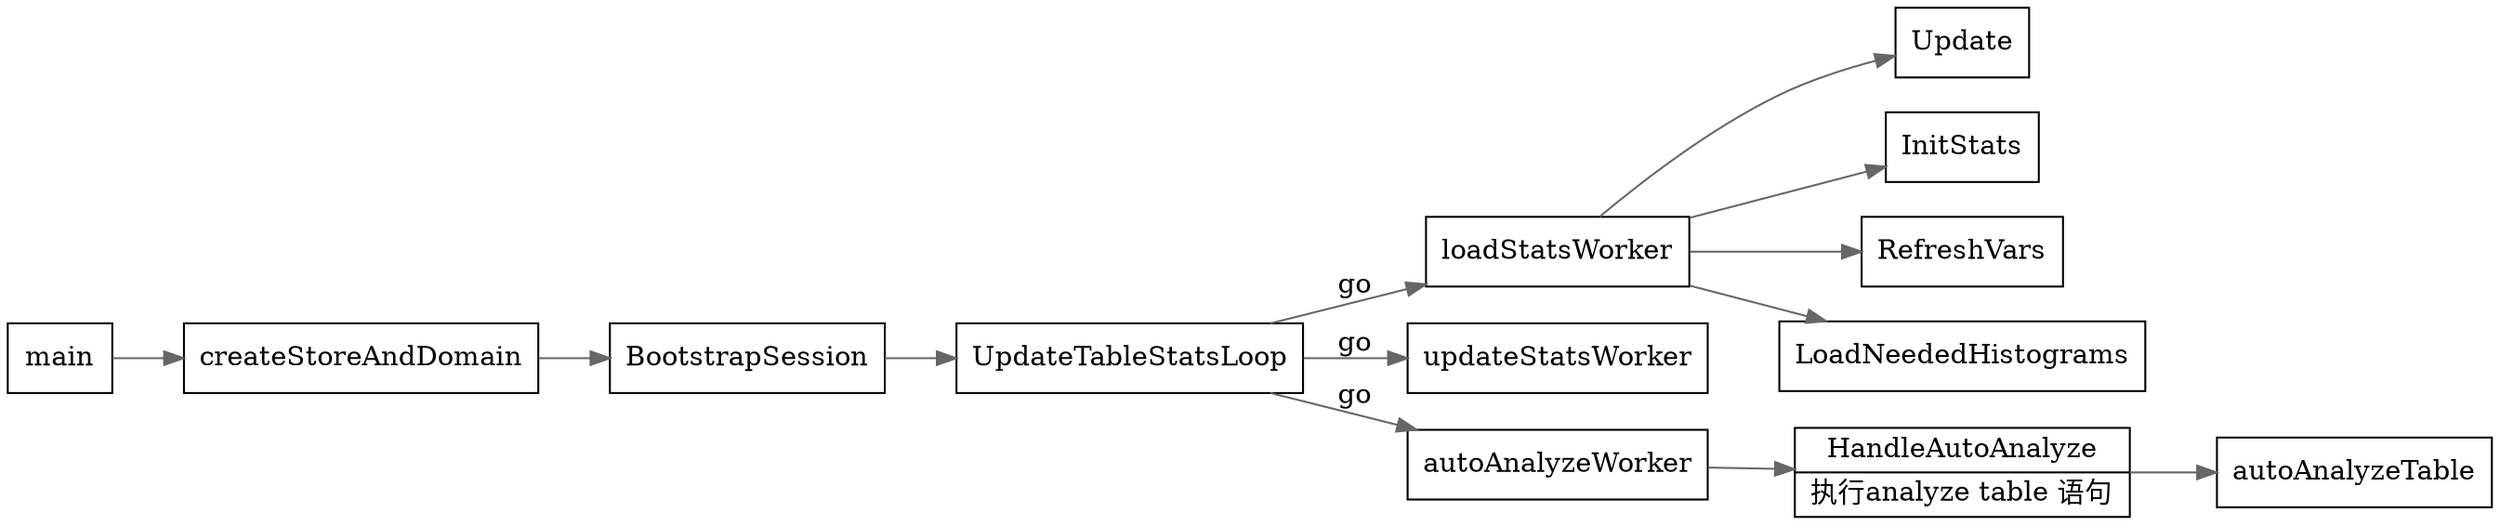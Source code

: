 digraph loadStatsWorker {
  node[shape=box];
  edge[color=gray40];
  newrank=true;
  rankdir=LR;
  main
  -> createStoreAndDomain 
  -> BootstrapSession 
  -> UpdateTableStatsLoop;

  UpdateTableStatsLoop -> {
    loadStatsWorker; 
    updateStatsWorker;
    autoAnalyzeWorker;
  }[label=go];

  loadStatsWorker -> {
    Update;
    InitStats;
    RefreshVars;
    LoadNeededHistograms;
  }
  autoAnalyzeWorker -> {
    HandleAutoAnalyze;
  }
  HandleAutoAnalyze[
    shape="record";
    label="{{
      HandleAutoAnalyze|
      执行analyze table 语句
    }}"];
  HandleAutoAnalyze -> {
    autoAnalyzeTable;
  }
}
